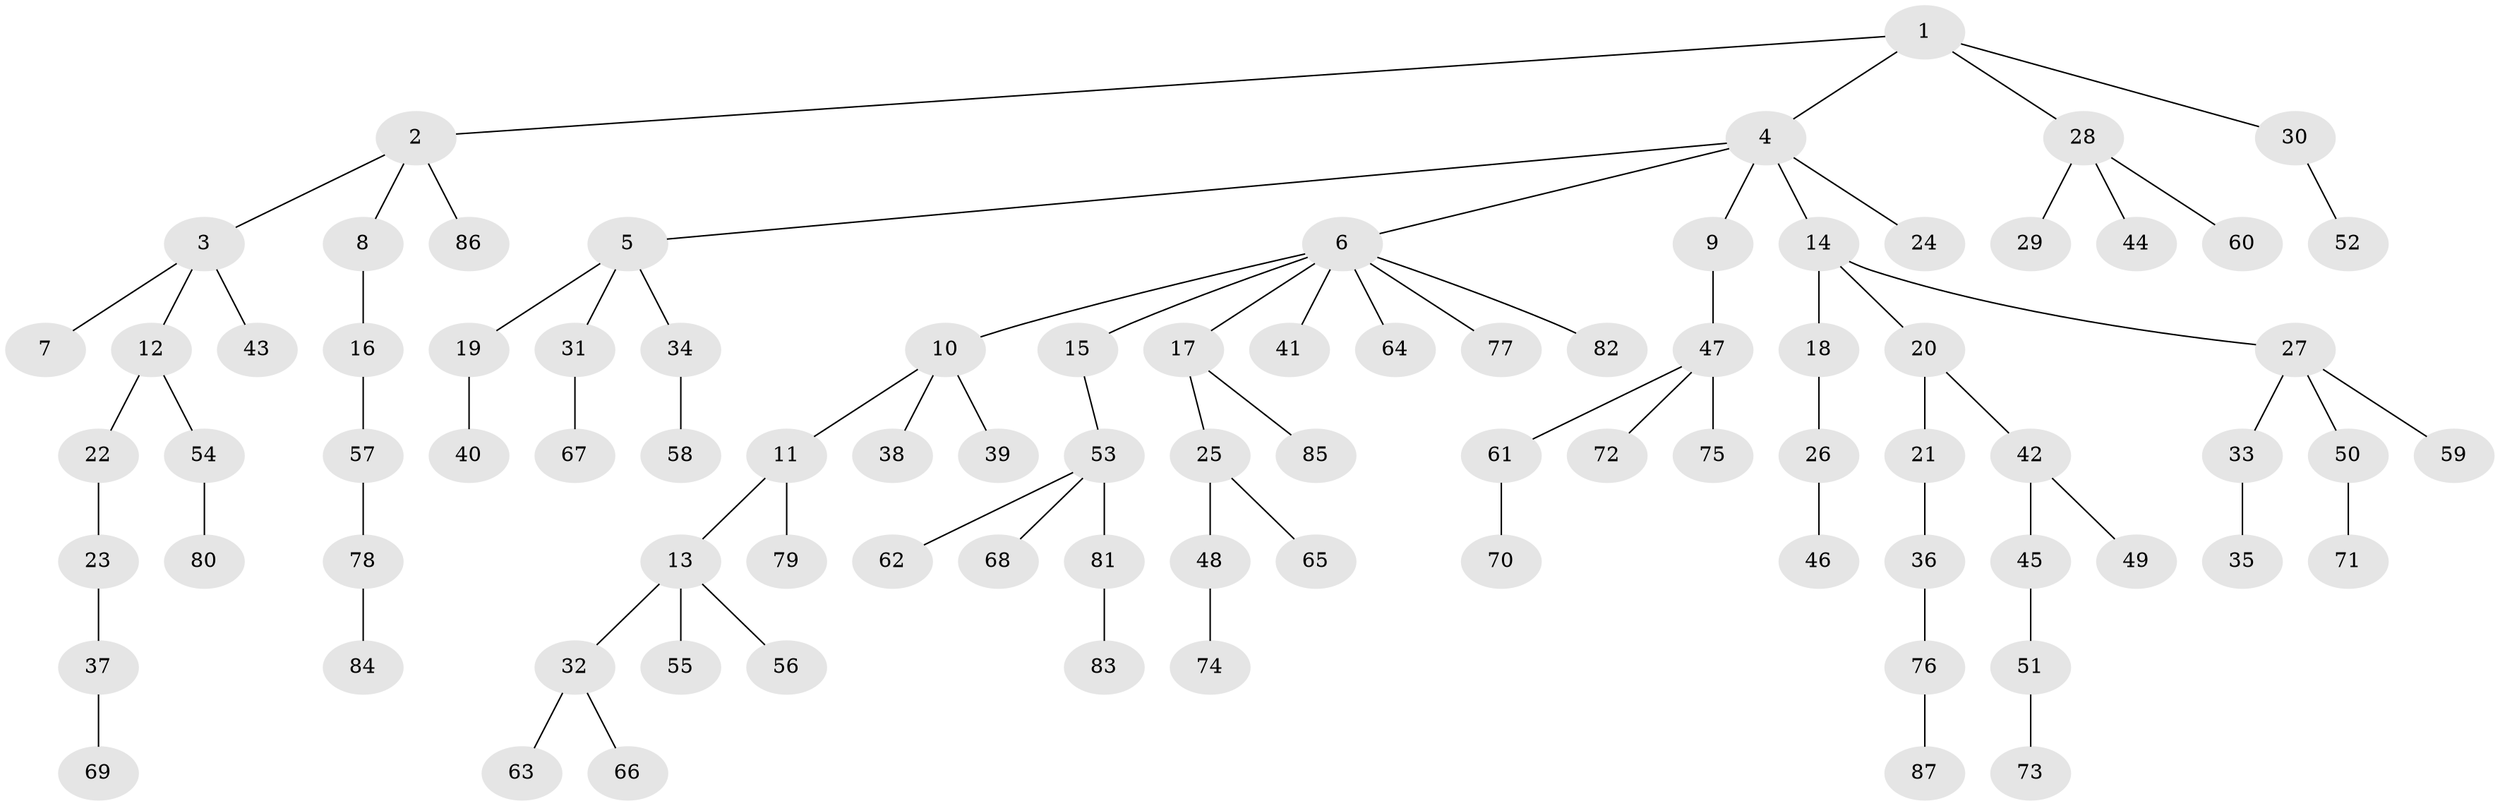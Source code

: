 // Generated by graph-tools (version 1.1) at 2025/50/03/09/25 03:50:16]
// undirected, 87 vertices, 86 edges
graph export_dot {
graph [start="1"]
  node [color=gray90,style=filled];
  1;
  2;
  3;
  4;
  5;
  6;
  7;
  8;
  9;
  10;
  11;
  12;
  13;
  14;
  15;
  16;
  17;
  18;
  19;
  20;
  21;
  22;
  23;
  24;
  25;
  26;
  27;
  28;
  29;
  30;
  31;
  32;
  33;
  34;
  35;
  36;
  37;
  38;
  39;
  40;
  41;
  42;
  43;
  44;
  45;
  46;
  47;
  48;
  49;
  50;
  51;
  52;
  53;
  54;
  55;
  56;
  57;
  58;
  59;
  60;
  61;
  62;
  63;
  64;
  65;
  66;
  67;
  68;
  69;
  70;
  71;
  72;
  73;
  74;
  75;
  76;
  77;
  78;
  79;
  80;
  81;
  82;
  83;
  84;
  85;
  86;
  87;
  1 -- 2;
  1 -- 4;
  1 -- 28;
  1 -- 30;
  2 -- 3;
  2 -- 8;
  2 -- 86;
  3 -- 7;
  3 -- 12;
  3 -- 43;
  4 -- 5;
  4 -- 6;
  4 -- 9;
  4 -- 14;
  4 -- 24;
  5 -- 19;
  5 -- 31;
  5 -- 34;
  6 -- 10;
  6 -- 15;
  6 -- 17;
  6 -- 41;
  6 -- 64;
  6 -- 77;
  6 -- 82;
  8 -- 16;
  9 -- 47;
  10 -- 11;
  10 -- 38;
  10 -- 39;
  11 -- 13;
  11 -- 79;
  12 -- 22;
  12 -- 54;
  13 -- 32;
  13 -- 55;
  13 -- 56;
  14 -- 18;
  14 -- 20;
  14 -- 27;
  15 -- 53;
  16 -- 57;
  17 -- 25;
  17 -- 85;
  18 -- 26;
  19 -- 40;
  20 -- 21;
  20 -- 42;
  21 -- 36;
  22 -- 23;
  23 -- 37;
  25 -- 48;
  25 -- 65;
  26 -- 46;
  27 -- 33;
  27 -- 50;
  27 -- 59;
  28 -- 29;
  28 -- 44;
  28 -- 60;
  30 -- 52;
  31 -- 67;
  32 -- 63;
  32 -- 66;
  33 -- 35;
  34 -- 58;
  36 -- 76;
  37 -- 69;
  42 -- 45;
  42 -- 49;
  45 -- 51;
  47 -- 61;
  47 -- 72;
  47 -- 75;
  48 -- 74;
  50 -- 71;
  51 -- 73;
  53 -- 62;
  53 -- 68;
  53 -- 81;
  54 -- 80;
  57 -- 78;
  61 -- 70;
  76 -- 87;
  78 -- 84;
  81 -- 83;
}
